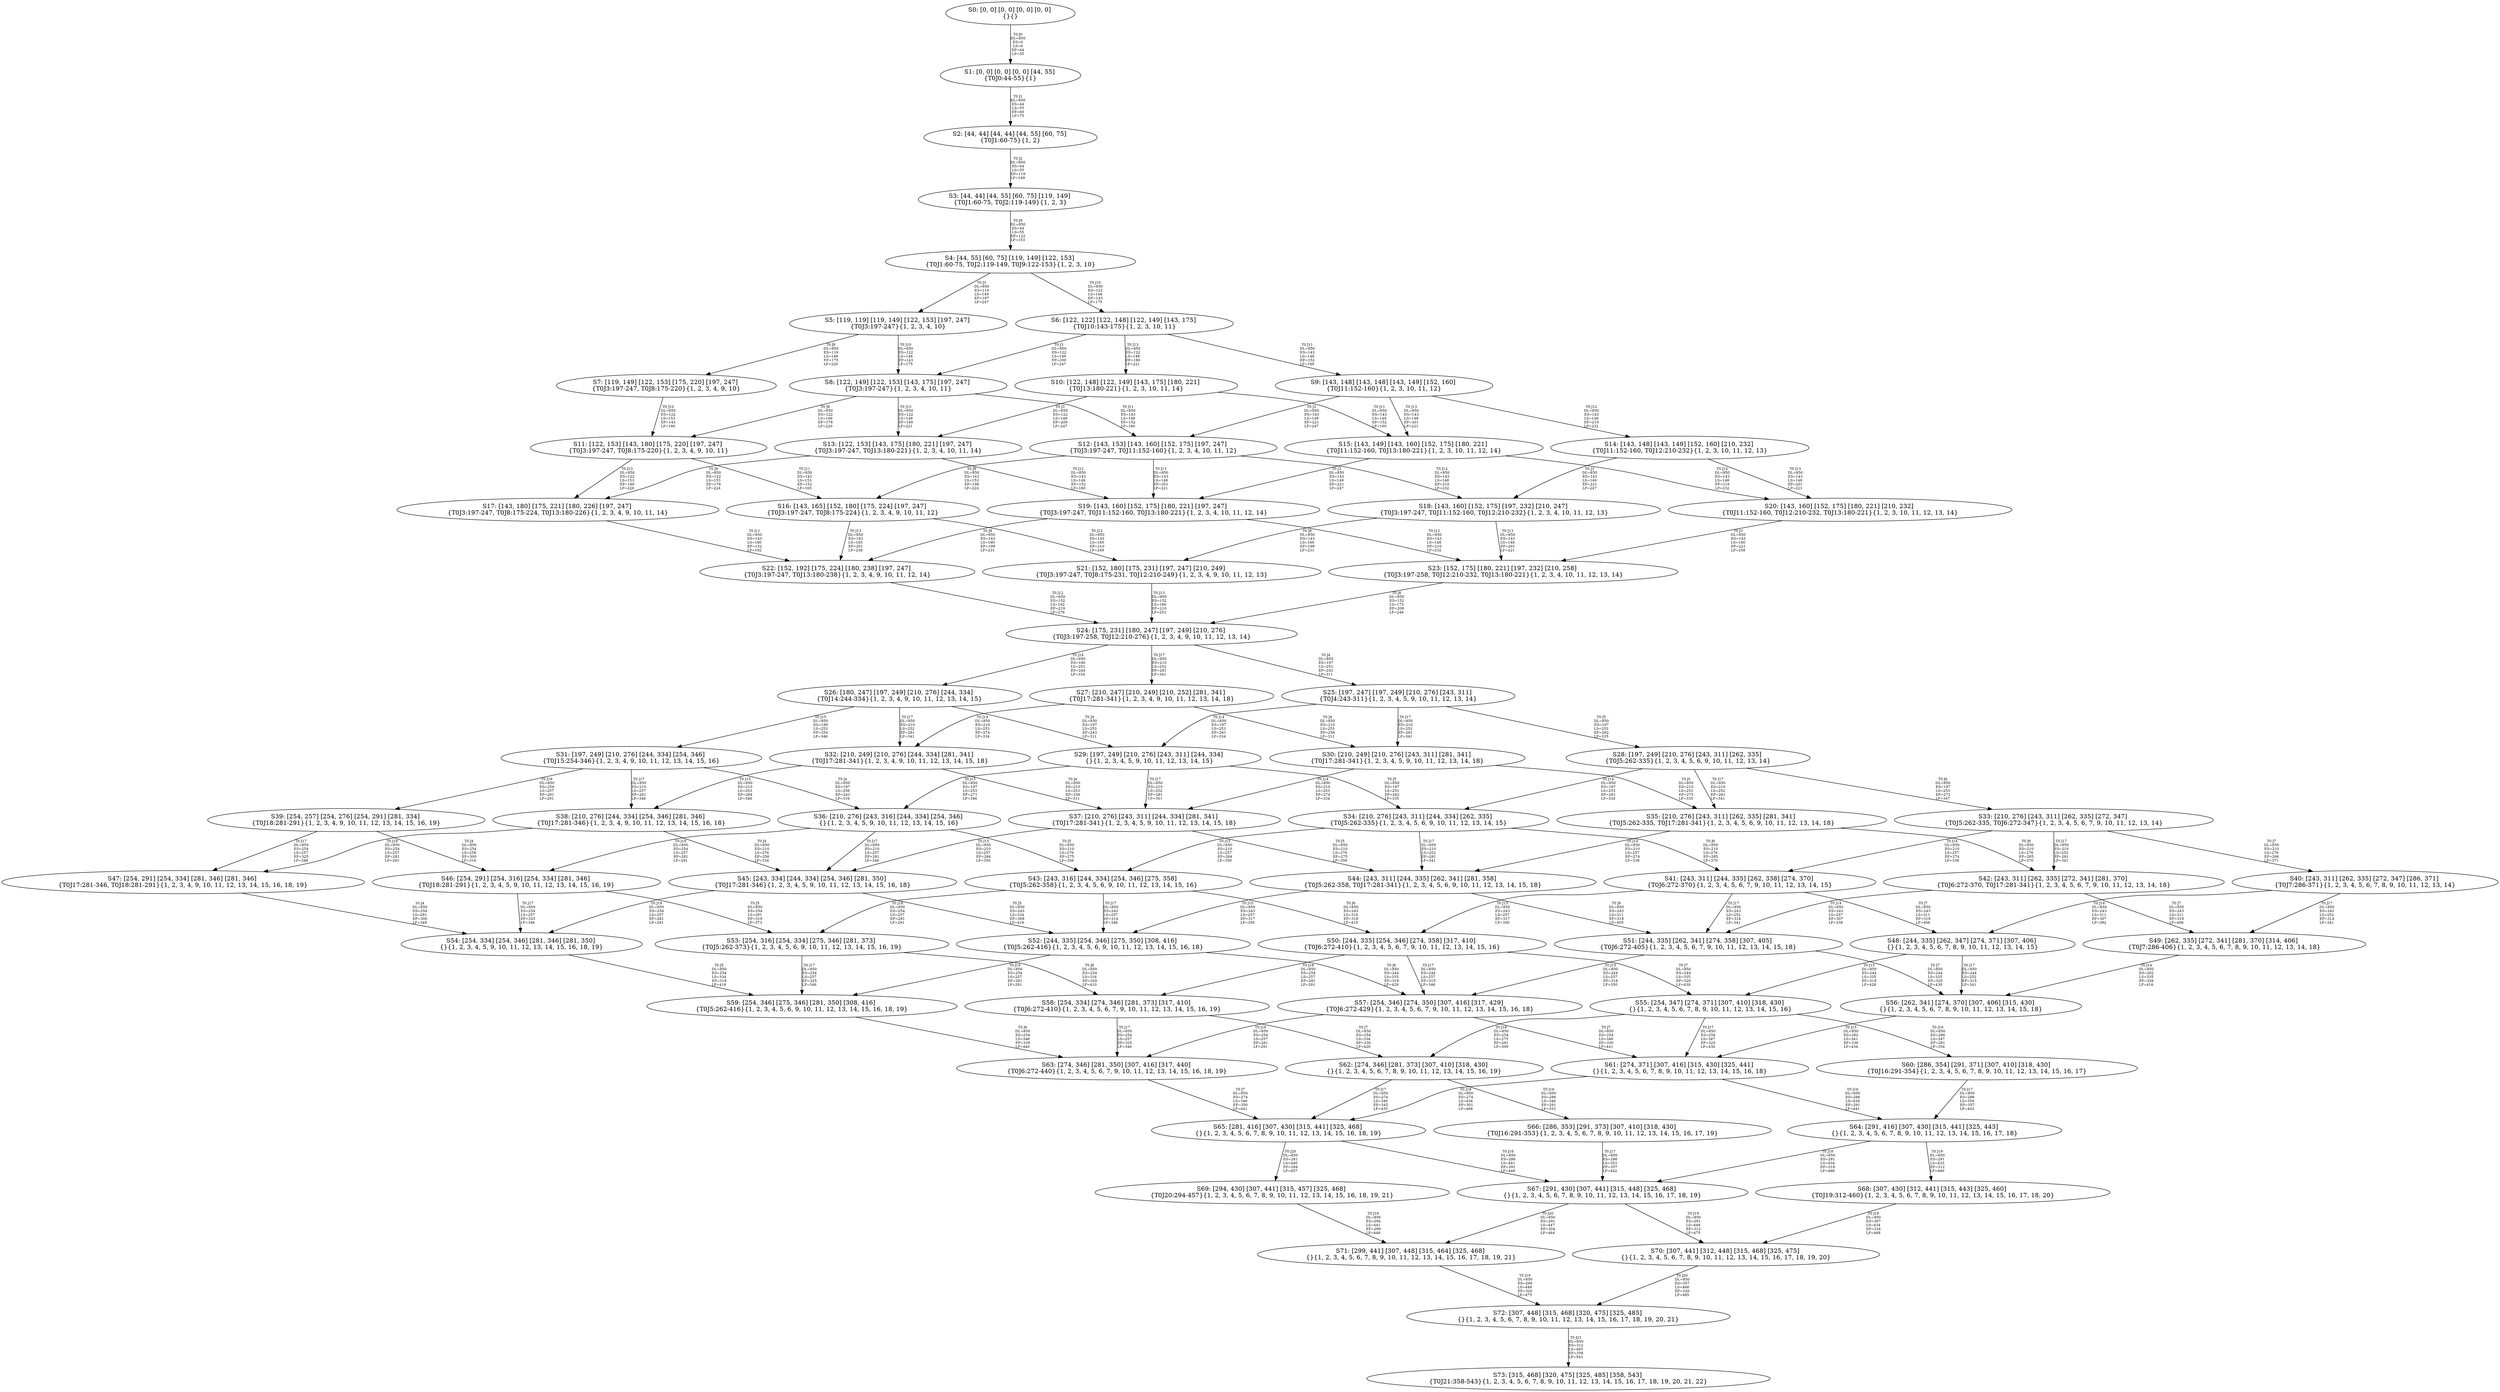 digraph {
	S0[label="S0: [0, 0] [0, 0] [0, 0] [0, 0] \n{}{}"];
	S1[label="S1: [0, 0] [0, 0] [0, 0] [44, 55] \n{T0J0:44-55}{1}"];
	S2[label="S2: [44, 44] [44, 44] [44, 55] [60, 75] \n{T0J1:60-75}{1, 2}"];
	S3[label="S3: [44, 44] [44, 55] [60, 75] [119, 149] \n{T0J1:60-75, T0J2:119-149}{1, 2, 3}"];
	S4[label="S4: [44, 55] [60, 75] [119, 149] [122, 153] \n{T0J1:60-75, T0J2:119-149, T0J9:122-153}{1, 2, 3, 10}"];
	S5[label="S5: [119, 119] [119, 149] [122, 153] [197, 247] \n{T0J3:197-247}{1, 2, 3, 4, 10}"];
	S6[label="S6: [122, 122] [122, 148] [122, 149] [143, 175] \n{T0J10:143-175}{1, 2, 3, 10, 11}"];
	S7[label="S7: [119, 149] [122, 153] [175, 220] [197, 247] \n{T0J3:197-247, T0J8:175-220}{1, 2, 3, 4, 9, 10}"];
	S8[label="S8: [122, 149] [122, 153] [143, 175] [197, 247] \n{T0J3:197-247}{1, 2, 3, 4, 10, 11}"];
	S9[label="S9: [143, 148] [143, 148] [143, 149] [152, 160] \n{T0J11:152-160}{1, 2, 3, 10, 11, 12}"];
	S10[label="S10: [122, 148] [122, 149] [143, 175] [180, 221] \n{T0J13:180-221}{1, 2, 3, 10, 11, 14}"];
	S11[label="S11: [122, 153] [143, 180] [175, 220] [197, 247] \n{T0J3:197-247, T0J8:175-220}{1, 2, 3, 4, 9, 10, 11}"];
	S12[label="S12: [143, 153] [143, 160] [152, 175] [197, 247] \n{T0J3:197-247, T0J11:152-160}{1, 2, 3, 4, 10, 11, 12}"];
	S13[label="S13: [122, 153] [143, 175] [180, 221] [197, 247] \n{T0J3:197-247, T0J13:180-221}{1, 2, 3, 4, 10, 11, 14}"];
	S14[label="S14: [143, 148] [143, 149] [152, 160] [210, 232] \n{T0J11:152-160, T0J12:210-232}{1, 2, 3, 10, 11, 12, 13}"];
	S15[label="S15: [143, 149] [143, 160] [152, 175] [180, 221] \n{T0J11:152-160, T0J13:180-221}{1, 2, 3, 10, 11, 12, 14}"];
	S16[label="S16: [143, 165] [152, 180] [175, 224] [197, 247] \n{T0J3:197-247, T0J8:175-224}{1, 2, 3, 4, 9, 10, 11, 12}"];
	S17[label="S17: [143, 180] [175, 221] [180, 226] [197, 247] \n{T0J3:197-247, T0J8:175-224, T0J13:180-226}{1, 2, 3, 4, 9, 10, 11, 14}"];
	S18[label="S18: [143, 160] [152, 175] [197, 232] [210, 247] \n{T0J3:197-247, T0J11:152-160, T0J12:210-232}{1, 2, 3, 4, 10, 11, 12, 13}"];
	S19[label="S19: [143, 160] [152, 175] [180, 221] [197, 247] \n{T0J3:197-247, T0J11:152-160, T0J13:180-221}{1, 2, 3, 4, 10, 11, 12, 14}"];
	S20[label="S20: [143, 160] [152, 175] [180, 221] [210, 232] \n{T0J11:152-160, T0J12:210-232, T0J13:180-221}{1, 2, 3, 10, 11, 12, 13, 14}"];
	S21[label="S21: [152, 180] [175, 231] [197, 247] [210, 249] \n{T0J3:197-247, T0J8:175-231, T0J12:210-249}{1, 2, 3, 4, 9, 10, 11, 12, 13}"];
	S22[label="S22: [152, 192] [175, 224] [180, 238] [197, 247] \n{T0J3:197-247, T0J13:180-238}{1, 2, 3, 4, 9, 10, 11, 12, 14}"];
	S23[label="S23: [152, 175] [180, 221] [197, 232] [210, 258] \n{T0J3:197-258, T0J12:210-232, T0J13:180-221}{1, 2, 3, 4, 10, 11, 12, 13, 14}"];
	S24[label="S24: [175, 231] [180, 247] [197, 249] [210, 276] \n{T0J3:197-258, T0J12:210-276}{1, 2, 3, 4, 9, 10, 11, 12, 13, 14}"];
	S25[label="S25: [197, 247] [197, 249] [210, 276] [243, 311] \n{T0J4:243-311}{1, 2, 3, 4, 5, 9, 10, 11, 12, 13, 14}"];
	S26[label="S26: [180, 247] [197, 249] [210, 276] [244, 334] \n{T0J14:244-334}{1, 2, 3, 4, 9, 10, 11, 12, 13, 14, 15}"];
	S27[label="S27: [210, 247] [210, 249] [210, 252] [281, 341] \n{T0J17:281-341}{1, 2, 3, 4, 9, 10, 11, 12, 13, 14, 18}"];
	S28[label="S28: [197, 249] [210, 276] [243, 311] [262, 335] \n{T0J5:262-335}{1, 2, 3, 4, 5, 6, 9, 10, 11, 12, 13, 14}"];
	S29[label="S29: [197, 249] [210, 276] [243, 311] [244, 334] \n{}{1, 2, 3, 4, 5, 9, 10, 11, 12, 13, 14, 15}"];
	S30[label="S30: [210, 249] [210, 276] [243, 311] [281, 341] \n{T0J17:281-341}{1, 2, 3, 4, 5, 9, 10, 11, 12, 13, 14, 18}"];
	S31[label="S31: [197, 249] [210, 276] [244, 334] [254, 346] \n{T0J15:254-346}{1, 2, 3, 4, 9, 10, 11, 12, 13, 14, 15, 16}"];
	S32[label="S32: [210, 249] [210, 276] [244, 334] [281, 341] \n{T0J17:281-341}{1, 2, 3, 4, 9, 10, 11, 12, 13, 14, 15, 18}"];
	S33[label="S33: [210, 276] [243, 311] [262, 335] [272, 347] \n{T0J5:262-335, T0J6:272-347}{1, 2, 3, 4, 5, 6, 7, 9, 10, 11, 12, 13, 14}"];
	S34[label="S34: [210, 276] [243, 311] [244, 334] [262, 335] \n{T0J5:262-335}{1, 2, 3, 4, 5, 6, 9, 10, 11, 12, 13, 14, 15}"];
	S35[label="S35: [210, 276] [243, 311] [262, 335] [281, 341] \n{T0J5:262-335, T0J17:281-341}{1, 2, 3, 4, 5, 6, 9, 10, 11, 12, 13, 14, 18}"];
	S36[label="S36: [210, 276] [243, 316] [244, 334] [254, 346] \n{}{1, 2, 3, 4, 5, 9, 10, 11, 12, 13, 14, 15, 16}"];
	S37[label="S37: [210, 276] [243, 311] [244, 334] [281, 341] \n{T0J17:281-341}{1, 2, 3, 4, 5, 9, 10, 11, 12, 13, 14, 15, 18}"];
	S38[label="S38: [210, 276] [244, 334] [254, 346] [281, 346] \n{T0J17:281-346}{1, 2, 3, 4, 9, 10, 11, 12, 13, 14, 15, 16, 18}"];
	S39[label="S39: [254, 257] [254, 276] [254, 291] [281, 334] \n{T0J18:281-291}{1, 2, 3, 4, 9, 10, 11, 12, 13, 14, 15, 16, 19}"];
	S40[label="S40: [243, 311] [262, 335] [272, 347] [286, 371] \n{T0J7:286-371}{1, 2, 3, 4, 5, 6, 7, 8, 9, 10, 11, 12, 13, 14}"];
	S41[label="S41: [243, 311] [244, 335] [262, 338] [274, 370] \n{T0J6:272-370}{1, 2, 3, 4, 5, 6, 7, 9, 10, 11, 12, 13, 14, 15}"];
	S42[label="S42: [243, 311] [262, 335] [272, 341] [281, 370] \n{T0J6:272-370, T0J17:281-341}{1, 2, 3, 4, 5, 6, 7, 9, 10, 11, 12, 13, 14, 18}"];
	S43[label="S43: [243, 316] [244, 334] [254, 346] [275, 358] \n{T0J5:262-358}{1, 2, 3, 4, 5, 6, 9, 10, 11, 12, 13, 14, 15, 16}"];
	S44[label="S44: [243, 311] [244, 335] [262, 341] [281, 358] \n{T0J5:262-358, T0J17:281-341}{1, 2, 3, 4, 5, 6, 9, 10, 11, 12, 13, 14, 15, 18}"];
	S45[label="S45: [243, 334] [244, 334] [254, 346] [281, 350] \n{T0J17:281-346}{1, 2, 3, 4, 5, 9, 10, 11, 12, 13, 14, 15, 16, 18}"];
	S46[label="S46: [254, 291] [254, 316] [254, 334] [281, 346] \n{T0J18:281-291}{1, 2, 3, 4, 5, 9, 10, 11, 12, 13, 14, 15, 16, 19}"];
	S47[label="S47: [254, 291] [254, 334] [281, 346] [281, 346] \n{T0J17:281-346, T0J18:281-291}{1, 2, 3, 4, 9, 10, 11, 12, 13, 14, 15, 16, 18, 19}"];
	S48[label="S48: [244, 335] [262, 347] [274, 371] [307, 406] \n{}{1, 2, 3, 4, 5, 6, 7, 8, 9, 10, 11, 12, 13, 14, 15}"];
	S49[label="S49: [262, 335] [272, 341] [281, 370] [314, 406] \n{T0J7:286-406}{1, 2, 3, 4, 5, 6, 7, 8, 9, 10, 11, 12, 13, 14, 18}"];
	S50[label="S50: [244, 335] [254, 346] [274, 358] [317, 410] \n{T0J6:272-410}{1, 2, 3, 4, 5, 6, 7, 9, 10, 11, 12, 13, 14, 15, 16}"];
	S51[label="S51: [244, 335] [262, 341] [274, 358] [307, 405] \n{T0J6:272-405}{1, 2, 3, 4, 5, 6, 7, 9, 10, 11, 12, 13, 14, 15, 18}"];
	S52[label="S52: [244, 335] [254, 346] [275, 350] [308, 416] \n{T0J5:262-416}{1, 2, 3, 4, 5, 6, 9, 10, 11, 12, 13, 14, 15, 16, 18}"];
	S53[label="S53: [254, 316] [254, 334] [275, 346] [281, 373] \n{T0J5:262-373}{1, 2, 3, 4, 5, 6, 9, 10, 11, 12, 13, 14, 15, 16, 19}"];
	S54[label="S54: [254, 334] [254, 346] [281, 346] [281, 350] \n{}{1, 2, 3, 4, 5, 9, 10, 11, 12, 13, 14, 15, 16, 18, 19}"];
	S55[label="S55: [254, 347] [274, 371] [307, 410] [318, 430] \n{}{1, 2, 3, 4, 5, 6, 7, 8, 9, 10, 11, 12, 13, 14, 15, 16}"];
	S56[label="S56: [262, 341] [274, 370] [307, 406] [315, 430] \n{}{1, 2, 3, 4, 5, 6, 7, 8, 9, 10, 11, 12, 13, 14, 15, 18}"];
	S57[label="S57: [254, 346] [274, 350] [307, 416] [317, 429] \n{T0J6:272-429}{1, 2, 3, 4, 5, 6, 7, 9, 10, 11, 12, 13, 14, 15, 16, 18}"];
	S58[label="S58: [254, 334] [274, 346] [281, 373] [317, 410] \n{T0J6:272-410}{1, 2, 3, 4, 5, 6, 7, 9, 10, 11, 12, 13, 14, 15, 16, 19}"];
	S59[label="S59: [254, 346] [275, 346] [281, 350] [308, 416] \n{T0J5:262-416}{1, 2, 3, 4, 5, 6, 9, 10, 11, 12, 13, 14, 15, 16, 18, 19}"];
	S60[label="S60: [286, 354] [291, 371] [307, 410] [318, 430] \n{T0J16:291-354}{1, 2, 3, 4, 5, 6, 7, 8, 9, 10, 11, 12, 13, 14, 15, 16, 17}"];
	S61[label="S61: [274, 371] [307, 416] [315, 430] [325, 441] \n{}{1, 2, 3, 4, 5, 6, 7, 8, 9, 10, 11, 12, 13, 14, 15, 16, 18}"];
	S62[label="S62: [274, 346] [281, 373] [307, 410] [318, 430] \n{}{1, 2, 3, 4, 5, 6, 7, 8, 9, 10, 11, 12, 13, 14, 15, 16, 19}"];
	S63[label="S63: [274, 346] [281, 350] [307, 416] [317, 440] \n{T0J6:272-440}{1, 2, 3, 4, 5, 6, 7, 9, 10, 11, 12, 13, 14, 15, 16, 18, 19}"];
	S64[label="S64: [291, 416] [307, 430] [315, 441] [325, 443] \n{}{1, 2, 3, 4, 5, 6, 7, 8, 9, 10, 11, 12, 13, 14, 15, 16, 17, 18}"];
	S65[label="S65: [281, 416] [307, 430] [315, 441] [325, 468] \n{}{1, 2, 3, 4, 5, 6, 7, 8, 9, 10, 11, 12, 13, 14, 15, 16, 18, 19}"];
	S66[label="S66: [286, 353] [291, 373] [307, 410] [318, 430] \n{T0J16:291-353}{1, 2, 3, 4, 5, 6, 7, 8, 9, 10, 11, 12, 13, 14, 15, 16, 17, 19}"];
	S67[label="S67: [291, 430] [307, 441] [315, 448] [325, 468] \n{}{1, 2, 3, 4, 5, 6, 7, 8, 9, 10, 11, 12, 13, 14, 15, 16, 17, 18, 19}"];
	S68[label="S68: [307, 430] [312, 441] [315, 443] [325, 460] \n{T0J19:312-460}{1, 2, 3, 4, 5, 6, 7, 8, 9, 10, 11, 12, 13, 14, 15, 16, 17, 18, 20}"];
	S69[label="S69: [294, 430] [307, 441] [315, 457] [325, 468] \n{T0J20:294-457}{1, 2, 3, 4, 5, 6, 7, 8, 9, 10, 11, 12, 13, 14, 15, 16, 18, 19, 21}"];
	S70[label="S70: [307, 441] [312, 448] [315, 468] [325, 475] \n{}{1, 2, 3, 4, 5, 6, 7, 8, 9, 10, 11, 12, 13, 14, 15, 16, 17, 18, 19, 20}"];
	S71[label="S71: [299, 441] [307, 448] [315, 464] [325, 468] \n{}{1, 2, 3, 4, 5, 6, 7, 8, 9, 10, 11, 12, 13, 14, 15, 16, 17, 18, 19, 21}"];
	S72[label="S72: [307, 448] [315, 468] [320, 475] [325, 485] \n{}{1, 2, 3, 4, 5, 6, 7, 8, 9, 10, 11, 12, 13, 14, 15, 16, 17, 18, 19, 20, 21}"];
	S73[label="S73: [315, 468] [320, 475] [325, 485] [358, 543] \n{T0J21:358-543}{1, 2, 3, 4, 5, 6, 7, 8, 9, 10, 11, 12, 13, 14, 15, 16, 17, 18, 19, 20, 21, 22}"];
	S0 -> S1[label="T0 J0\nDL=850\nES=0\nLS=0\nEF=44\nLF=55",fontsize=8];
	S1 -> S2[label="T0 J1\nDL=850\nES=44\nLS=55\nEF=60\nLF=75",fontsize=8];
	S2 -> S3[label="T0 J2\nDL=850\nES=44\nLS=55\nEF=119\nLF=149",fontsize=8];
	S3 -> S4[label="T0 J9\nDL=850\nES=44\nLS=55\nEF=122\nLF=153",fontsize=8];
	S4 -> S5[label="T0 J3\nDL=850\nES=119\nLS=149\nEF=197\nLF=247",fontsize=8];
	S4 -> S6[label="T0 J10\nDL=850\nES=122\nLS=148\nEF=143\nLF=175",fontsize=8];
	S5 -> S7[label="T0 J8\nDL=850\nES=119\nLS=149\nEF=175\nLF=220",fontsize=8];
	S5 -> S8[label="T0 J10\nDL=850\nES=122\nLS=148\nEF=143\nLF=175",fontsize=8];
	S6 -> S8[label="T0 J3\nDL=850\nES=122\nLS=149\nEF=200\nLF=247",fontsize=8];
	S6 -> S9[label="T0 J11\nDL=850\nES=143\nLS=148\nEF=152\nLF=160",fontsize=8];
	S6 -> S10[label="T0 J13\nDL=850\nES=122\nLS=148\nEF=180\nLF=221",fontsize=8];
	S7 -> S11[label="T0 J10\nDL=850\nES=122\nLS=153\nEF=143\nLF=180",fontsize=8];
	S8 -> S11[label="T0 J8\nDL=850\nES=122\nLS=149\nEF=178\nLF=220",fontsize=8];
	S8 -> S12[label="T0 J11\nDL=850\nES=143\nLS=148\nEF=152\nLF=160",fontsize=8];
	S8 -> S13[label="T0 J13\nDL=850\nES=122\nLS=148\nEF=180\nLF=221",fontsize=8];
	S9 -> S12[label="T0 J3\nDL=850\nES=143\nLS=149\nEF=221\nLF=247",fontsize=8];
	S9 -> S14[label="T0 J12\nDL=850\nES=143\nLS=148\nEF=210\nLF=232",fontsize=8];
	S9 -> S15[label="T0 J13\nDL=850\nES=143\nLS=148\nEF=201\nLF=221",fontsize=8];
	S10 -> S13[label="T0 J3\nDL=850\nES=122\nLS=149\nEF=200\nLF=247",fontsize=8];
	S10 -> S15[label="T0 J11\nDL=850\nES=143\nLS=148\nEF=152\nLF=160",fontsize=8];
	S11 -> S16[label="T0 J11\nDL=850\nES=143\nLS=153\nEF=152\nLF=165",fontsize=8];
	S11 -> S17[label="T0 J13\nDL=850\nES=122\nLS=153\nEF=180\nLF=226",fontsize=8];
	S12 -> S16[label="T0 J8\nDL=850\nES=143\nLS=153\nEF=199\nLF=224",fontsize=8];
	S12 -> S18[label="T0 J12\nDL=850\nES=143\nLS=148\nEF=210\nLF=232",fontsize=8];
	S12 -> S19[label="T0 J13\nDL=850\nES=143\nLS=148\nEF=201\nLF=221",fontsize=8];
	S13 -> S17[label="T0 J8\nDL=850\nES=122\nLS=153\nEF=178\nLF=224",fontsize=8];
	S13 -> S19[label="T0 J11\nDL=850\nES=143\nLS=148\nEF=152\nLF=160",fontsize=8];
	S14 -> S18[label="T0 J3\nDL=850\nES=143\nLS=149\nEF=221\nLF=247",fontsize=8];
	S14 -> S20[label="T0 J13\nDL=850\nES=143\nLS=148\nEF=201\nLF=221",fontsize=8];
	S15 -> S19[label="T0 J3\nDL=850\nES=143\nLS=149\nEF=221\nLF=247",fontsize=8];
	S15 -> S20[label="T0 J12\nDL=850\nES=143\nLS=148\nEF=210\nLF=232",fontsize=8];
	S16 -> S21[label="T0 J12\nDL=850\nES=143\nLS=165\nEF=210\nLF=249",fontsize=8];
	S16 -> S22[label="T0 J13\nDL=850\nES=143\nLS=165\nEF=201\nLF=238",fontsize=8];
	S17 -> S22[label="T0 J11\nDL=850\nES=143\nLS=180\nEF=152\nLF=192",fontsize=8];
	S18 -> S21[label="T0 J8\nDL=850\nES=143\nLS=160\nEF=199\nLF=231",fontsize=8];
	S18 -> S23[label="T0 J13\nDL=850\nES=143\nLS=148\nEF=201\nLF=221",fontsize=8];
	S19 -> S22[label="T0 J8\nDL=850\nES=143\nLS=160\nEF=199\nLF=231",fontsize=8];
	S19 -> S23[label="T0 J12\nDL=850\nES=143\nLS=148\nEF=210\nLF=232",fontsize=8];
	S20 -> S23[label="T0 J3\nDL=850\nES=143\nLS=160\nEF=221\nLF=258",fontsize=8];
	S21 -> S24[label="T0 J13\nDL=850\nES=152\nLS=180\nEF=210\nLF=253",fontsize=8];
	S22 -> S24[label="T0 J12\nDL=850\nES=152\nLS=192\nEF=219\nLF=276",fontsize=8];
	S23 -> S24[label="T0 J8\nDL=850\nES=152\nLS=175\nEF=208\nLF=246",fontsize=8];
	S24 -> S25[label="T0 J4\nDL=850\nES=197\nLS=253\nEF=243\nLF=311",fontsize=8];
	S24 -> S26[label="T0 J14\nDL=850\nES=180\nLS=253\nEF=244\nLF=334",fontsize=8];
	S24 -> S27[label="T0 J17\nDL=850\nES=210\nLS=252\nEF=281\nLF=341",fontsize=8];
	S25 -> S28[label="T0 J5\nDL=850\nES=197\nLS=253\nEF=262\nLF=335",fontsize=8];
	S25 -> S29[label="T0 J14\nDL=850\nES=197\nLS=253\nEF=261\nLF=334",fontsize=8];
	S25 -> S30[label="T0 J17\nDL=850\nES=210\nLS=252\nEF=281\nLF=341",fontsize=8];
	S26 -> S29[label="T0 J4\nDL=850\nES=197\nLS=253\nEF=243\nLF=311",fontsize=8];
	S26 -> S31[label="T0 J15\nDL=850\nES=180\nLS=253\nEF=254\nLF=346",fontsize=8];
	S26 -> S32[label="T0 J17\nDL=850\nES=210\nLS=252\nEF=281\nLF=341",fontsize=8];
	S27 -> S30[label="T0 J4\nDL=850\nES=210\nLS=253\nEF=256\nLF=311",fontsize=8];
	S27 -> S32[label="T0 J14\nDL=850\nES=210\nLS=253\nEF=274\nLF=334",fontsize=8];
	S28 -> S33[label="T0 J6\nDL=850\nES=197\nLS=253\nEF=272\nLF=347",fontsize=8];
	S28 -> S34[label="T0 J14\nDL=850\nES=197\nLS=253\nEF=261\nLF=334",fontsize=8];
	S28 -> S35[label="T0 J17\nDL=850\nES=210\nLS=252\nEF=281\nLF=341",fontsize=8];
	S29 -> S34[label="T0 J5\nDL=850\nES=197\nLS=253\nEF=262\nLF=335",fontsize=8];
	S29 -> S36[label="T0 J15\nDL=850\nES=197\nLS=253\nEF=271\nLF=346",fontsize=8];
	S29 -> S37[label="T0 J17\nDL=850\nES=210\nLS=252\nEF=281\nLF=341",fontsize=8];
	S30 -> S35[label="T0 J5\nDL=850\nES=210\nLS=253\nEF=275\nLF=335",fontsize=8];
	S30 -> S37[label="T0 J14\nDL=850\nES=210\nLS=253\nEF=274\nLF=334",fontsize=8];
	S31 -> S36[label="T0 J4\nDL=850\nES=197\nLS=258\nEF=243\nLF=316",fontsize=8];
	S31 -> S38[label="T0 J17\nDL=850\nES=210\nLS=257\nEF=281\nLF=346",fontsize=8];
	S31 -> S39[label="T0 J18\nDL=850\nES=254\nLS=257\nEF=281\nLF=291",fontsize=8];
	S32 -> S37[label="T0 J4\nDL=850\nES=210\nLS=253\nEF=256\nLF=311",fontsize=8];
	S32 -> S38[label="T0 J15\nDL=850\nES=210\nLS=253\nEF=284\nLF=346",fontsize=8];
	S33 -> S40[label="T0 J7\nDL=850\nES=210\nLS=276\nEF=286\nLF=371",fontsize=8];
	S33 -> S41[label="T0 J14\nDL=850\nES=210\nLS=257\nEF=274\nLF=338",fontsize=8];
	S33 -> S42[label="T0 J17\nDL=850\nES=210\nLS=252\nEF=281\nLF=341",fontsize=8];
	S34 -> S41[label="T0 J6\nDL=850\nES=210\nLS=276\nEF=285\nLF=370",fontsize=8];
	S34 -> S43[label="T0 J15\nDL=850\nES=210\nLS=257\nEF=284\nLF=350",fontsize=8];
	S34 -> S44[label="T0 J17\nDL=850\nES=210\nLS=252\nEF=281\nLF=341",fontsize=8];
	S35 -> S42[label="T0 J6\nDL=850\nES=210\nLS=276\nEF=285\nLF=370",fontsize=8];
	S35 -> S44[label="T0 J14\nDL=850\nES=210\nLS=257\nEF=274\nLF=338",fontsize=8];
	S36 -> S43[label="T0 J5\nDL=850\nES=210\nLS=276\nEF=275\nLF=358",fontsize=8];
	S36 -> S45[label="T0 J17\nDL=850\nES=210\nLS=257\nEF=281\nLF=346",fontsize=8];
	S36 -> S46[label="T0 J18\nDL=850\nES=254\nLS=257\nEF=281\nLF=291",fontsize=8];
	S37 -> S44[label="T0 J5\nDL=850\nES=210\nLS=276\nEF=275\nLF=358",fontsize=8];
	S37 -> S45[label="T0 J15\nDL=850\nES=210\nLS=257\nEF=284\nLF=350",fontsize=8];
	S38 -> S45[label="T0 J4\nDL=850\nES=210\nLS=276\nEF=256\nLF=334",fontsize=8];
	S38 -> S47[label="T0 J18\nDL=850\nES=254\nLS=257\nEF=281\nLF=291",fontsize=8];
	S39 -> S46[label="T0 J4\nDL=850\nES=254\nLS=258\nEF=300\nLF=316",fontsize=8];
	S39 -> S47[label="T0 J17\nDL=850\nES=254\nLS=257\nEF=325\nLF=346",fontsize=8];
	S40 -> S48[label="T0 J14\nDL=850\nES=243\nLS=311\nEF=307\nLF=392",fontsize=8];
	S40 -> S49[label="T0 J17\nDL=850\nES=243\nLS=252\nEF=314\nLF=341",fontsize=8];
	S41 -> S48[label="T0 J7\nDL=850\nES=243\nLS=311\nEF=319\nLF=406",fontsize=8];
	S41 -> S50[label="T0 J15\nDL=850\nES=243\nLS=257\nEF=317\nLF=350",fontsize=8];
	S41 -> S51[label="T0 J17\nDL=850\nES=243\nLS=252\nEF=314\nLF=341",fontsize=8];
	S42 -> S49[label="T0 J7\nDL=850\nES=243\nLS=311\nEF=319\nLF=406",fontsize=8];
	S42 -> S51[label="T0 J14\nDL=850\nES=243\nLS=257\nEF=307\nLF=338",fontsize=8];
	S43 -> S50[label="T0 J6\nDL=850\nES=243\nLS=316\nEF=318\nLF=410",fontsize=8];
	S43 -> S52[label="T0 J17\nDL=850\nES=243\nLS=257\nEF=314\nLF=346",fontsize=8];
	S43 -> S53[label="T0 J18\nDL=850\nES=254\nLS=257\nEF=281\nLF=291",fontsize=8];
	S44 -> S51[label="T0 J6\nDL=850\nES=243\nLS=311\nEF=318\nLF=405",fontsize=8];
	S44 -> S52[label="T0 J15\nDL=850\nES=243\nLS=257\nEF=317\nLF=350",fontsize=8];
	S45 -> S52[label="T0 J5\nDL=850\nES=243\nLS=334\nEF=308\nLF=416",fontsize=8];
	S45 -> S54[label="T0 J18\nDL=850\nES=254\nLS=257\nEF=281\nLF=291",fontsize=8];
	S46 -> S53[label="T0 J5\nDL=850\nES=254\nLS=291\nEF=319\nLF=373",fontsize=8];
	S46 -> S54[label="T0 J17\nDL=850\nES=254\nLS=257\nEF=325\nLF=346",fontsize=8];
	S47 -> S54[label="T0 J4\nDL=850\nES=254\nLS=291\nEF=300\nLF=349",fontsize=8];
	S48 -> S55[label="T0 J15\nDL=850\nES=244\nLS=335\nEF=318\nLF=428",fontsize=8];
	S48 -> S56[label="T0 J17\nDL=850\nES=244\nLS=252\nEF=315\nLF=341",fontsize=8];
	S49 -> S56[label="T0 J14\nDL=850\nES=262\nLS=335\nEF=326\nLF=416",fontsize=8];
	S50 -> S55[label="T0 J7\nDL=850\nES=244\nLS=335\nEF=320\nLF=430",fontsize=8];
	S50 -> S57[label="T0 J17\nDL=850\nES=244\nLS=257\nEF=315\nLF=346",fontsize=8];
	S50 -> S58[label="T0 J18\nDL=850\nES=254\nLS=257\nEF=281\nLF=291",fontsize=8];
	S51 -> S56[label="T0 J7\nDL=850\nES=244\nLS=335\nEF=320\nLF=430",fontsize=8];
	S51 -> S57[label="T0 J15\nDL=850\nES=244\nLS=257\nEF=318\nLF=350",fontsize=8];
	S52 -> S57[label="T0 J6\nDL=850\nES=244\nLS=335\nEF=319\nLF=429",fontsize=8];
	S52 -> S59[label="T0 J18\nDL=850\nES=254\nLS=257\nEF=281\nLF=291",fontsize=8];
	S53 -> S58[label="T0 J6\nDL=850\nES=254\nLS=316\nEF=329\nLF=410",fontsize=8];
	S53 -> S59[label="T0 J17\nDL=850\nES=254\nLS=257\nEF=325\nLF=346",fontsize=8];
	S54 -> S59[label="T0 J5\nDL=850\nES=254\nLS=334\nEF=319\nLF=416",fontsize=8];
	S55 -> S60[label="T0 J16\nDL=850\nES=286\nLS=347\nEF=291\nLF=354",fontsize=8];
	S55 -> S61[label="T0 J17\nDL=850\nES=254\nLS=347\nEF=325\nLF=436",fontsize=8];
	S55 -> S62[label="T0 J18\nDL=850\nES=254\nLS=275\nEF=281\nLF=309",fontsize=8];
	S56 -> S61[label="T0 J15\nDL=850\nES=262\nLS=341\nEF=336\nLF=434",fontsize=8];
	S57 -> S61[label="T0 J7\nDL=850\nES=254\nLS=346\nEF=330\nLF=441",fontsize=8];
	S57 -> S63[label="T0 J18\nDL=850\nES=254\nLS=257\nEF=281\nLF=291",fontsize=8];
	S58 -> S62[label="T0 J7\nDL=850\nES=254\nLS=334\nEF=330\nLF=429",fontsize=8];
	S58 -> S63[label="T0 J17\nDL=850\nES=254\nLS=257\nEF=325\nLF=346",fontsize=8];
	S59 -> S63[label="T0 J6\nDL=850\nES=254\nLS=346\nEF=329\nLF=440",fontsize=8];
	S60 -> S64[label="T0 J17\nDL=850\nES=286\nLS=354\nEF=357\nLF=443",fontsize=8];
	S61 -> S64[label="T0 J16\nDL=850\nES=286\nLS=434\nEF=291\nLF=441",fontsize=8];
	S61 -> S65[label="T0 J18\nDL=850\nES=274\nLS=434\nEF=301\nLF=468",fontsize=8];
	S62 -> S66[label="T0 J16\nDL=850\nES=286\nLS=346\nEF=291\nLF=353",fontsize=8];
	S62 -> S65[label="T0 J17\nDL=850\nES=274\nLS=346\nEF=345\nLF=435",fontsize=8];
	S63 -> S65[label="T0 J7\nDL=850\nES=274\nLS=346\nEF=350\nLF=441",fontsize=8];
	S64 -> S67[label="T0 J18\nDL=850\nES=291\nLS=434\nEF=318\nLF=468",fontsize=8];
	S64 -> S68[label="T0 J19\nDL=850\nES=291\nLS=433\nEF=312\nLF=460",fontsize=8];
	S65 -> S67[label="T0 J16\nDL=850\nES=286\nLS=441\nEF=291\nLF=448",fontsize=8];
	S65 -> S69[label="T0 J20\nDL=850\nES=281\nLS=440\nEF=294\nLF=457",fontsize=8];
	S66 -> S67[label="T0 J17\nDL=850\nES=286\nLS=353\nEF=357\nLF=442",fontsize=8];
	S67 -> S70[label="T0 J19\nDL=850\nES=291\nLS=448\nEF=312\nLF=475",fontsize=8];
	S67 -> S71[label="T0 J20\nDL=850\nES=291\nLS=447\nEF=304\nLF=464",fontsize=8];
	S68 -> S70[label="T0 J18\nDL=850\nES=307\nLS=434\nEF=334\nLF=468",fontsize=8];
	S69 -> S71[label="T0 J16\nDL=850\nES=294\nLS=441\nEF=299\nLF=448",fontsize=8];
	S70 -> S72[label="T0 J20\nDL=850\nES=307\nLS=468\nEF=320\nLF=485",fontsize=8];
	S71 -> S72[label="T0 J19\nDL=850\nES=299\nLS=448\nEF=320\nLF=475",fontsize=8];
	S72 -> S73[label="T0 J21\nDL=850\nES=312\nLS=485\nEF=358\nLF=543",fontsize=8];
}
